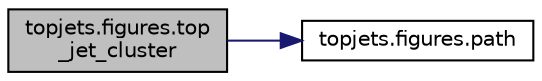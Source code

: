 digraph "topjets.figures.top_jet_cluster"
{
 // INTERACTIVE_SVG=YES
 // LATEX_PDF_SIZE
  edge [fontname="Helvetica",fontsize="10",labelfontname="Helvetica",labelfontsize="10"];
  node [fontname="Helvetica",fontsize="10",shape=record];
  rankdir="LR";
  Node1 [label="topjets.figures.top\l_jet_cluster",height=0.2,width=0.4,color="black", fillcolor="grey75", style="filled", fontcolor="black",tooltip=" "];
  Node1 -> Node2 [color="midnightblue",fontsize="10",style="solid",fontname="Helvetica"];
  Node2 [label="topjets.figures.path",height=0.2,width=0.4,color="black", fillcolor="white", style="filled",URL="$namespacetopjets_1_1figures.html#a47251819102516a1463ef58e1c35fde1",tooltip=" "];
}
